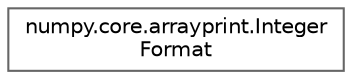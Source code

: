 digraph "Graphical Class Hierarchy"
{
 // LATEX_PDF_SIZE
  bgcolor="transparent";
  edge [fontname=Helvetica,fontsize=10,labelfontname=Helvetica,labelfontsize=10];
  node [fontname=Helvetica,fontsize=10,shape=box,height=0.2,width=0.4];
  rankdir="LR";
  Node0 [id="Node000000",label="numpy.core.arrayprint.Integer\lFormat",height=0.2,width=0.4,color="grey40", fillcolor="white", style="filled",URL="$df/de1/classnumpy_1_1core_1_1arrayprint_1_1IntegerFormat.html",tooltip=" "];
}

